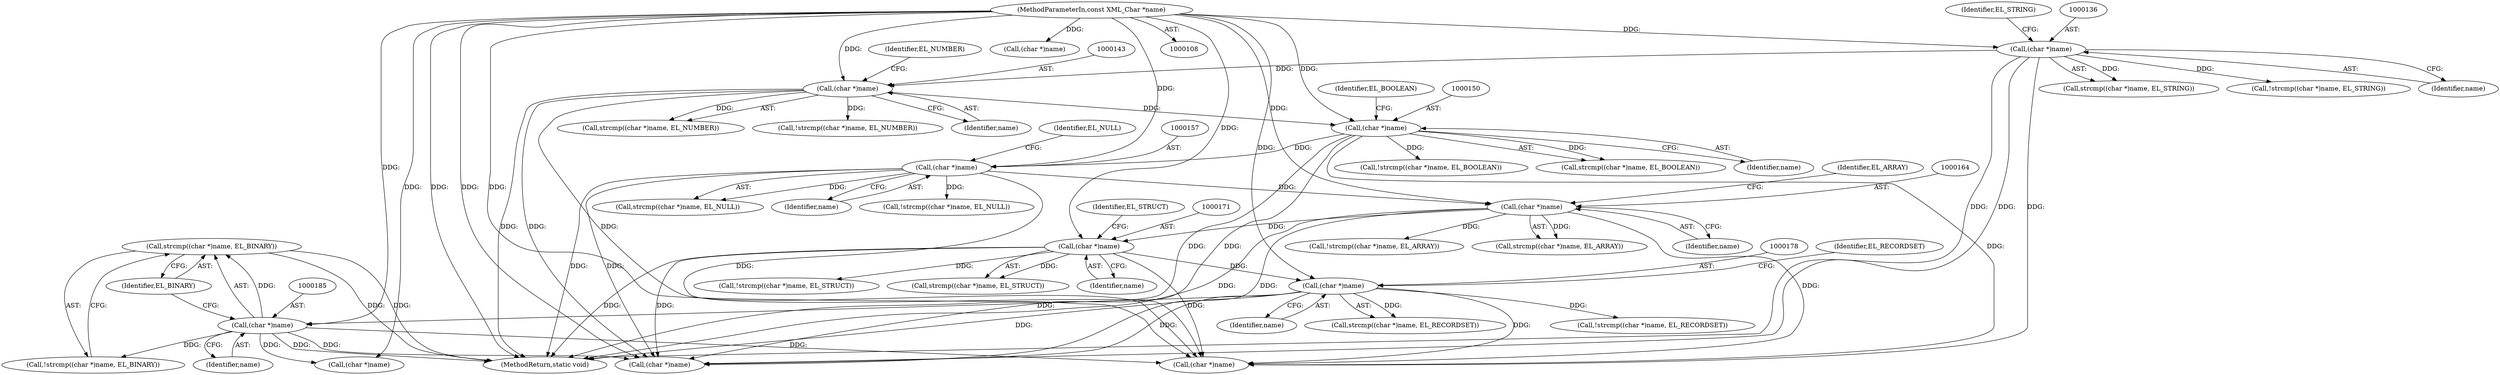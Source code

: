digraph "0_php-src_8d2539fa0faf3f63e1d1e7635347c5b9e777d47b@API" {
"1000183" [label="(Call,strcmp((char *)name, EL_BINARY))"];
"1000184" [label="(Call,(char *)name)"];
"1000177" [label="(Call,(char *)name)"];
"1000170" [label="(Call,(char *)name)"];
"1000163" [label="(Call,(char *)name)"];
"1000156" [label="(Call,(char *)name)"];
"1000149" [label="(Call,(char *)name)"];
"1000142" [label="(Call,(char *)name)"];
"1000135" [label="(Call,(char *)name)"];
"1000110" [label="(MethodParameterIn,const XML_Char *name)"];
"1000187" [label="(Identifier,EL_BINARY)"];
"1000145" [label="(Identifier,EL_NUMBER)"];
"1000172" [label="(Identifier,name)"];
"1000165" [label="(Identifier,name)"];
"1000142" [label="(Call,(char *)name)"];
"1000140" [label="(Call,!strcmp((char *)name, EL_NUMBER))"];
"1000186" [label="(Identifier,name)"];
"1000183" [label="(Call,strcmp((char *)name, EL_BINARY))"];
"1000161" [label="(Call,!strcmp((char *)name, EL_ARRAY))"];
"1000233" [label="(Call,(char *)name)"];
"1000170" [label="(Call,(char *)name)"];
"1000137" [label="(Identifier,name)"];
"1000155" [label="(Call,strcmp((char *)name, EL_NULL))"];
"1000175" [label="(Call,!strcmp((char *)name, EL_RECORDSET))"];
"1000168" [label="(Call,!strcmp((char *)name, EL_STRUCT))"];
"1000163" [label="(Call,(char *)name)"];
"1000176" [label="(Call,strcmp((char *)name, EL_RECORDSET))"];
"1000162" [label="(Call,strcmp((char *)name, EL_ARRAY))"];
"1000144" [label="(Identifier,name)"];
"1000177" [label="(Call,(char *)name)"];
"1000166" [label="(Identifier,EL_ARRAY)"];
"1000152" [label="(Identifier,EL_BOOLEAN)"];
"1000147" [label="(Call,!strcmp((char *)name, EL_BOOLEAN))"];
"1000134" [label="(Call,strcmp((char *)name, EL_STRING))"];
"1000180" [label="(Identifier,EL_RECORDSET)"];
"1000190" [label="(Call,(char *)name)"];
"1000159" [label="(Identifier,EL_NULL)"];
"1000184" [label="(Call,(char *)name)"];
"1000148" [label="(Call,strcmp((char *)name, EL_BOOLEAN))"];
"1000138" [label="(Identifier,EL_STRING)"];
"1000135" [label="(Call,(char *)name)"];
"1000626" [label="(Call,(char *)name)"];
"1000158" [label="(Identifier,name)"];
"1000169" [label="(Call,strcmp((char *)name, EL_STRUCT))"];
"1000173" [label="(Identifier,EL_STRUCT)"];
"1000605" [label="(Call,(char *)name)"];
"1000156" [label="(Call,(char *)name)"];
"1000149" [label="(Call,(char *)name)"];
"1000179" [label="(Identifier,name)"];
"1000110" [label="(MethodParameterIn,const XML_Char *name)"];
"1000151" [label="(Identifier,name)"];
"1000141" [label="(Call,strcmp((char *)name, EL_NUMBER))"];
"1000644" [label="(MethodReturn,static void)"];
"1000154" [label="(Call,!strcmp((char *)name, EL_NULL))"];
"1000133" [label="(Call,!strcmp((char *)name, EL_STRING))"];
"1000182" [label="(Call,!strcmp((char *)name, EL_BINARY))"];
"1000183" -> "1000182"  [label="AST: "];
"1000183" -> "1000187"  [label="CFG: "];
"1000184" -> "1000183"  [label="AST: "];
"1000187" -> "1000183"  [label="AST: "];
"1000182" -> "1000183"  [label="CFG: "];
"1000183" -> "1000644"  [label="DDG: "];
"1000183" -> "1000644"  [label="DDG: "];
"1000184" -> "1000183"  [label="DDG: "];
"1000184" -> "1000186"  [label="CFG: "];
"1000185" -> "1000184"  [label="AST: "];
"1000186" -> "1000184"  [label="AST: "];
"1000187" -> "1000184"  [label="CFG: "];
"1000184" -> "1000644"  [label="DDG: "];
"1000184" -> "1000182"  [label="DDG: "];
"1000177" -> "1000184"  [label="DDG: "];
"1000110" -> "1000184"  [label="DDG: "];
"1000184" -> "1000190"  [label="DDG: "];
"1000184" -> "1000233"  [label="DDG: "];
"1000184" -> "1000605"  [label="DDG: "];
"1000177" -> "1000176"  [label="AST: "];
"1000177" -> "1000179"  [label="CFG: "];
"1000178" -> "1000177"  [label="AST: "];
"1000179" -> "1000177"  [label="AST: "];
"1000180" -> "1000177"  [label="CFG: "];
"1000177" -> "1000644"  [label="DDG: "];
"1000177" -> "1000175"  [label="DDG: "];
"1000177" -> "1000176"  [label="DDG: "];
"1000170" -> "1000177"  [label="DDG: "];
"1000110" -> "1000177"  [label="DDG: "];
"1000177" -> "1000233"  [label="DDG: "];
"1000177" -> "1000605"  [label="DDG: "];
"1000170" -> "1000169"  [label="AST: "];
"1000170" -> "1000172"  [label="CFG: "];
"1000171" -> "1000170"  [label="AST: "];
"1000172" -> "1000170"  [label="AST: "];
"1000173" -> "1000170"  [label="CFG: "];
"1000170" -> "1000644"  [label="DDG: "];
"1000170" -> "1000168"  [label="DDG: "];
"1000170" -> "1000169"  [label="DDG: "];
"1000163" -> "1000170"  [label="DDG: "];
"1000110" -> "1000170"  [label="DDG: "];
"1000170" -> "1000233"  [label="DDG: "];
"1000170" -> "1000605"  [label="DDG: "];
"1000163" -> "1000162"  [label="AST: "];
"1000163" -> "1000165"  [label="CFG: "];
"1000164" -> "1000163"  [label="AST: "];
"1000165" -> "1000163"  [label="AST: "];
"1000166" -> "1000163"  [label="CFG: "];
"1000163" -> "1000644"  [label="DDG: "];
"1000163" -> "1000161"  [label="DDG: "];
"1000163" -> "1000162"  [label="DDG: "];
"1000156" -> "1000163"  [label="DDG: "];
"1000110" -> "1000163"  [label="DDG: "];
"1000163" -> "1000233"  [label="DDG: "];
"1000163" -> "1000605"  [label="DDG: "];
"1000156" -> "1000155"  [label="AST: "];
"1000156" -> "1000158"  [label="CFG: "];
"1000157" -> "1000156"  [label="AST: "];
"1000158" -> "1000156"  [label="AST: "];
"1000159" -> "1000156"  [label="CFG: "];
"1000156" -> "1000644"  [label="DDG: "];
"1000156" -> "1000154"  [label="DDG: "];
"1000156" -> "1000155"  [label="DDG: "];
"1000149" -> "1000156"  [label="DDG: "];
"1000110" -> "1000156"  [label="DDG: "];
"1000156" -> "1000233"  [label="DDG: "];
"1000156" -> "1000605"  [label="DDG: "];
"1000149" -> "1000148"  [label="AST: "];
"1000149" -> "1000151"  [label="CFG: "];
"1000150" -> "1000149"  [label="AST: "];
"1000151" -> "1000149"  [label="AST: "];
"1000152" -> "1000149"  [label="CFG: "];
"1000149" -> "1000644"  [label="DDG: "];
"1000149" -> "1000147"  [label="DDG: "];
"1000149" -> "1000148"  [label="DDG: "];
"1000142" -> "1000149"  [label="DDG: "];
"1000110" -> "1000149"  [label="DDG: "];
"1000149" -> "1000233"  [label="DDG: "];
"1000149" -> "1000605"  [label="DDG: "];
"1000142" -> "1000141"  [label="AST: "];
"1000142" -> "1000144"  [label="CFG: "];
"1000143" -> "1000142"  [label="AST: "];
"1000144" -> "1000142"  [label="AST: "];
"1000145" -> "1000142"  [label="CFG: "];
"1000142" -> "1000644"  [label="DDG: "];
"1000142" -> "1000140"  [label="DDG: "];
"1000142" -> "1000141"  [label="DDG: "];
"1000135" -> "1000142"  [label="DDG: "];
"1000110" -> "1000142"  [label="DDG: "];
"1000142" -> "1000233"  [label="DDG: "];
"1000142" -> "1000605"  [label="DDG: "];
"1000135" -> "1000134"  [label="AST: "];
"1000135" -> "1000137"  [label="CFG: "];
"1000136" -> "1000135"  [label="AST: "];
"1000137" -> "1000135"  [label="AST: "];
"1000138" -> "1000135"  [label="CFG: "];
"1000135" -> "1000644"  [label="DDG: "];
"1000135" -> "1000133"  [label="DDG: "];
"1000135" -> "1000134"  [label="DDG: "];
"1000110" -> "1000135"  [label="DDG: "];
"1000135" -> "1000233"  [label="DDG: "];
"1000135" -> "1000605"  [label="DDG: "];
"1000110" -> "1000108"  [label="AST: "];
"1000110" -> "1000644"  [label="DDG: "];
"1000110" -> "1000190"  [label="DDG: "];
"1000110" -> "1000233"  [label="DDG: "];
"1000110" -> "1000605"  [label="DDG: "];
"1000110" -> "1000626"  [label="DDG: "];
}
